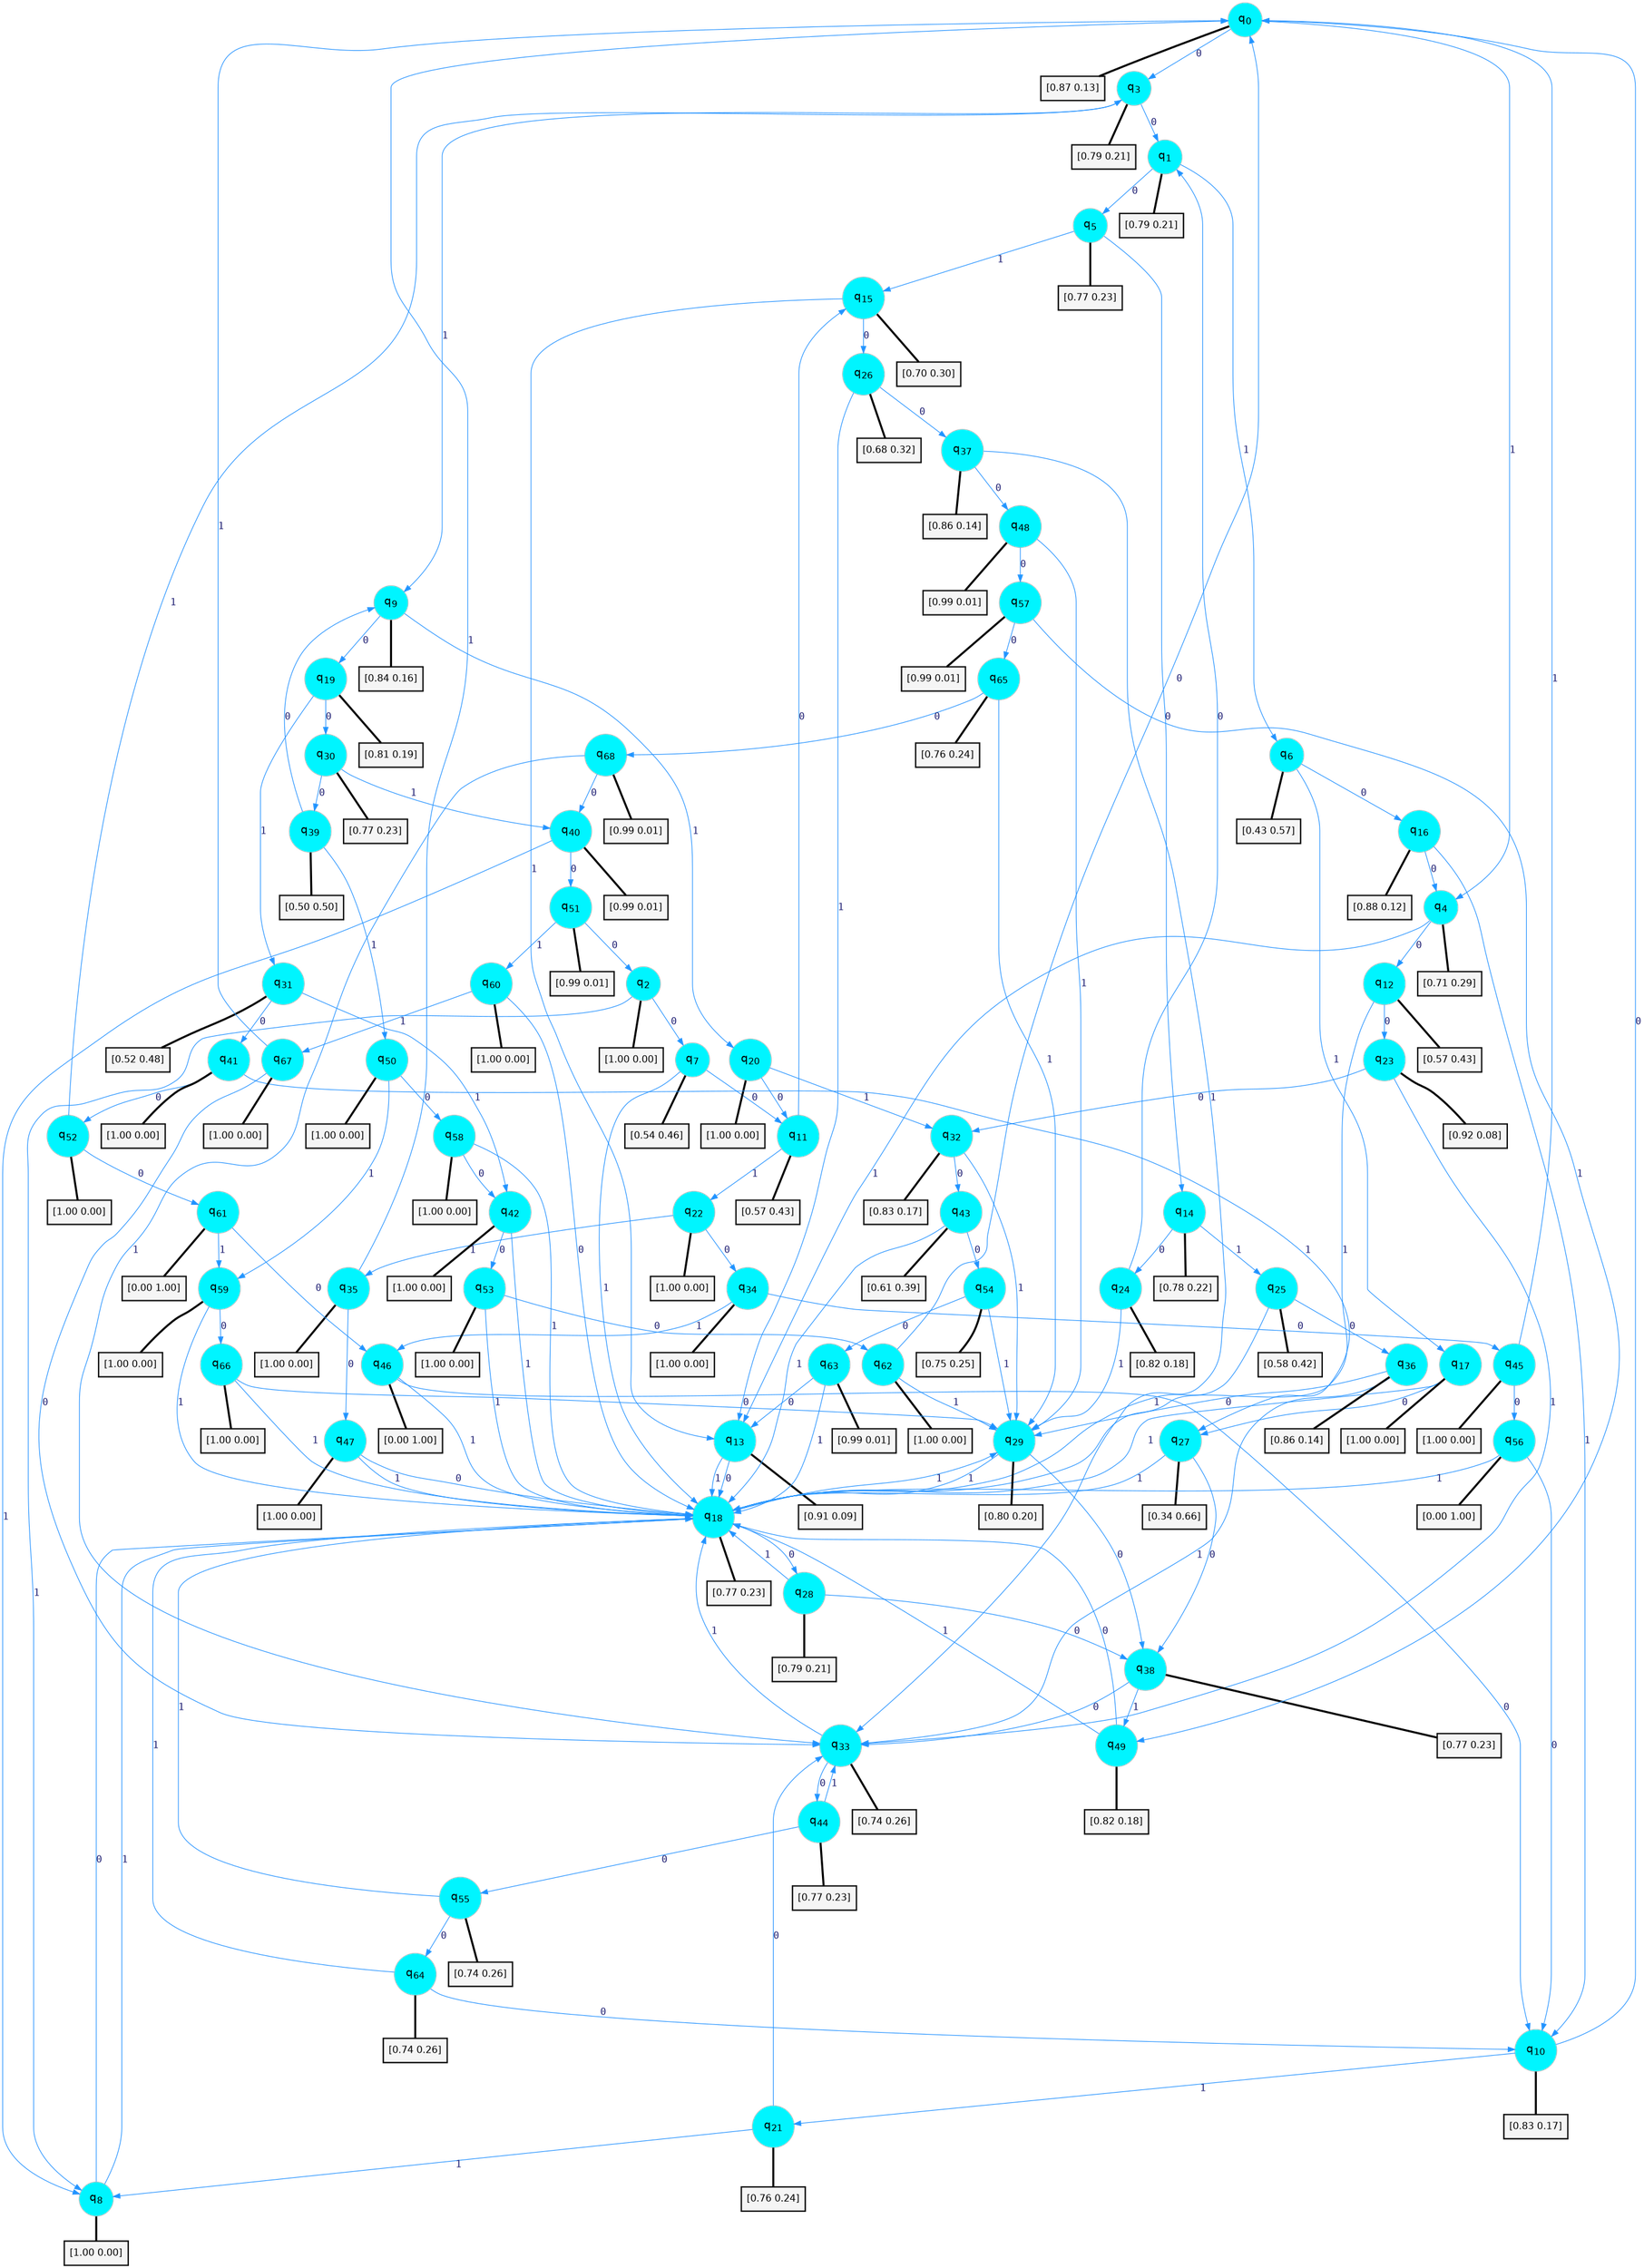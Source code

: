 digraph G {
graph [
bgcolor=transparent, dpi=300, rankdir=TD, size="40,25"];
node [
color=gray, fillcolor=turquoise1, fontcolor=black, fontname=Helvetica, fontsize=16, fontweight=bold, shape=circle, style=filled];
edge [
arrowsize=1, color=dodgerblue1, fontcolor=midnightblue, fontname=courier, fontweight=bold, penwidth=1, style=solid, weight=20];
0[label=<q<SUB>0</SUB>>];
1[label=<q<SUB>1</SUB>>];
2[label=<q<SUB>2</SUB>>];
3[label=<q<SUB>3</SUB>>];
4[label=<q<SUB>4</SUB>>];
5[label=<q<SUB>5</SUB>>];
6[label=<q<SUB>6</SUB>>];
7[label=<q<SUB>7</SUB>>];
8[label=<q<SUB>8</SUB>>];
9[label=<q<SUB>9</SUB>>];
10[label=<q<SUB>10</SUB>>];
11[label=<q<SUB>11</SUB>>];
12[label=<q<SUB>12</SUB>>];
13[label=<q<SUB>13</SUB>>];
14[label=<q<SUB>14</SUB>>];
15[label=<q<SUB>15</SUB>>];
16[label=<q<SUB>16</SUB>>];
17[label=<q<SUB>17</SUB>>];
18[label=<q<SUB>18</SUB>>];
19[label=<q<SUB>19</SUB>>];
20[label=<q<SUB>20</SUB>>];
21[label=<q<SUB>21</SUB>>];
22[label=<q<SUB>22</SUB>>];
23[label=<q<SUB>23</SUB>>];
24[label=<q<SUB>24</SUB>>];
25[label=<q<SUB>25</SUB>>];
26[label=<q<SUB>26</SUB>>];
27[label=<q<SUB>27</SUB>>];
28[label=<q<SUB>28</SUB>>];
29[label=<q<SUB>29</SUB>>];
30[label=<q<SUB>30</SUB>>];
31[label=<q<SUB>31</SUB>>];
32[label=<q<SUB>32</SUB>>];
33[label=<q<SUB>33</SUB>>];
34[label=<q<SUB>34</SUB>>];
35[label=<q<SUB>35</SUB>>];
36[label=<q<SUB>36</SUB>>];
37[label=<q<SUB>37</SUB>>];
38[label=<q<SUB>38</SUB>>];
39[label=<q<SUB>39</SUB>>];
40[label=<q<SUB>40</SUB>>];
41[label=<q<SUB>41</SUB>>];
42[label=<q<SUB>42</SUB>>];
43[label=<q<SUB>43</SUB>>];
44[label=<q<SUB>44</SUB>>];
45[label=<q<SUB>45</SUB>>];
46[label=<q<SUB>46</SUB>>];
47[label=<q<SUB>47</SUB>>];
48[label=<q<SUB>48</SUB>>];
49[label=<q<SUB>49</SUB>>];
50[label=<q<SUB>50</SUB>>];
51[label=<q<SUB>51</SUB>>];
52[label=<q<SUB>52</SUB>>];
53[label=<q<SUB>53</SUB>>];
54[label=<q<SUB>54</SUB>>];
55[label=<q<SUB>55</SUB>>];
56[label=<q<SUB>56</SUB>>];
57[label=<q<SUB>57</SUB>>];
58[label=<q<SUB>58</SUB>>];
59[label=<q<SUB>59</SUB>>];
60[label=<q<SUB>60</SUB>>];
61[label=<q<SUB>61</SUB>>];
62[label=<q<SUB>62</SUB>>];
63[label=<q<SUB>63</SUB>>];
64[label=<q<SUB>64</SUB>>];
65[label=<q<SUB>65</SUB>>];
66[label=<q<SUB>66</SUB>>];
67[label=<q<SUB>67</SUB>>];
68[label=<q<SUB>68</SUB>>];
69[label="[0.87 0.13]", shape=box,fontcolor=black, fontname=Helvetica, fontsize=14, penwidth=2, fillcolor=whitesmoke,color=black];
70[label="[0.79 0.21]", shape=box,fontcolor=black, fontname=Helvetica, fontsize=14, penwidth=2, fillcolor=whitesmoke,color=black];
71[label="[1.00 0.00]", shape=box,fontcolor=black, fontname=Helvetica, fontsize=14, penwidth=2, fillcolor=whitesmoke,color=black];
72[label="[0.79 0.21]", shape=box,fontcolor=black, fontname=Helvetica, fontsize=14, penwidth=2, fillcolor=whitesmoke,color=black];
73[label="[0.71 0.29]", shape=box,fontcolor=black, fontname=Helvetica, fontsize=14, penwidth=2, fillcolor=whitesmoke,color=black];
74[label="[0.77 0.23]", shape=box,fontcolor=black, fontname=Helvetica, fontsize=14, penwidth=2, fillcolor=whitesmoke,color=black];
75[label="[0.43 0.57]", shape=box,fontcolor=black, fontname=Helvetica, fontsize=14, penwidth=2, fillcolor=whitesmoke,color=black];
76[label="[0.54 0.46]", shape=box,fontcolor=black, fontname=Helvetica, fontsize=14, penwidth=2, fillcolor=whitesmoke,color=black];
77[label="[1.00 0.00]", shape=box,fontcolor=black, fontname=Helvetica, fontsize=14, penwidth=2, fillcolor=whitesmoke,color=black];
78[label="[0.84 0.16]", shape=box,fontcolor=black, fontname=Helvetica, fontsize=14, penwidth=2, fillcolor=whitesmoke,color=black];
79[label="[0.83 0.17]", shape=box,fontcolor=black, fontname=Helvetica, fontsize=14, penwidth=2, fillcolor=whitesmoke,color=black];
80[label="[0.57 0.43]", shape=box,fontcolor=black, fontname=Helvetica, fontsize=14, penwidth=2, fillcolor=whitesmoke,color=black];
81[label="[0.57 0.43]", shape=box,fontcolor=black, fontname=Helvetica, fontsize=14, penwidth=2, fillcolor=whitesmoke,color=black];
82[label="[0.91 0.09]", shape=box,fontcolor=black, fontname=Helvetica, fontsize=14, penwidth=2, fillcolor=whitesmoke,color=black];
83[label="[0.78 0.22]", shape=box,fontcolor=black, fontname=Helvetica, fontsize=14, penwidth=2, fillcolor=whitesmoke,color=black];
84[label="[0.70 0.30]", shape=box,fontcolor=black, fontname=Helvetica, fontsize=14, penwidth=2, fillcolor=whitesmoke,color=black];
85[label="[0.88 0.12]", shape=box,fontcolor=black, fontname=Helvetica, fontsize=14, penwidth=2, fillcolor=whitesmoke,color=black];
86[label="[1.00 0.00]", shape=box,fontcolor=black, fontname=Helvetica, fontsize=14, penwidth=2, fillcolor=whitesmoke,color=black];
87[label="[0.77 0.23]", shape=box,fontcolor=black, fontname=Helvetica, fontsize=14, penwidth=2, fillcolor=whitesmoke,color=black];
88[label="[0.81 0.19]", shape=box,fontcolor=black, fontname=Helvetica, fontsize=14, penwidth=2, fillcolor=whitesmoke,color=black];
89[label="[1.00 0.00]", shape=box,fontcolor=black, fontname=Helvetica, fontsize=14, penwidth=2, fillcolor=whitesmoke,color=black];
90[label="[0.76 0.24]", shape=box,fontcolor=black, fontname=Helvetica, fontsize=14, penwidth=2, fillcolor=whitesmoke,color=black];
91[label="[1.00 0.00]", shape=box,fontcolor=black, fontname=Helvetica, fontsize=14, penwidth=2, fillcolor=whitesmoke,color=black];
92[label="[0.92 0.08]", shape=box,fontcolor=black, fontname=Helvetica, fontsize=14, penwidth=2, fillcolor=whitesmoke,color=black];
93[label="[0.82 0.18]", shape=box,fontcolor=black, fontname=Helvetica, fontsize=14, penwidth=2, fillcolor=whitesmoke,color=black];
94[label="[0.58 0.42]", shape=box,fontcolor=black, fontname=Helvetica, fontsize=14, penwidth=2, fillcolor=whitesmoke,color=black];
95[label="[0.68 0.32]", shape=box,fontcolor=black, fontname=Helvetica, fontsize=14, penwidth=2, fillcolor=whitesmoke,color=black];
96[label="[0.34 0.66]", shape=box,fontcolor=black, fontname=Helvetica, fontsize=14, penwidth=2, fillcolor=whitesmoke,color=black];
97[label="[0.79 0.21]", shape=box,fontcolor=black, fontname=Helvetica, fontsize=14, penwidth=2, fillcolor=whitesmoke,color=black];
98[label="[0.80 0.20]", shape=box,fontcolor=black, fontname=Helvetica, fontsize=14, penwidth=2, fillcolor=whitesmoke,color=black];
99[label="[0.77 0.23]", shape=box,fontcolor=black, fontname=Helvetica, fontsize=14, penwidth=2, fillcolor=whitesmoke,color=black];
100[label="[0.52 0.48]", shape=box,fontcolor=black, fontname=Helvetica, fontsize=14, penwidth=2, fillcolor=whitesmoke,color=black];
101[label="[0.83 0.17]", shape=box,fontcolor=black, fontname=Helvetica, fontsize=14, penwidth=2, fillcolor=whitesmoke,color=black];
102[label="[0.74 0.26]", shape=box,fontcolor=black, fontname=Helvetica, fontsize=14, penwidth=2, fillcolor=whitesmoke,color=black];
103[label="[1.00 0.00]", shape=box,fontcolor=black, fontname=Helvetica, fontsize=14, penwidth=2, fillcolor=whitesmoke,color=black];
104[label="[1.00 0.00]", shape=box,fontcolor=black, fontname=Helvetica, fontsize=14, penwidth=2, fillcolor=whitesmoke,color=black];
105[label="[0.86 0.14]", shape=box,fontcolor=black, fontname=Helvetica, fontsize=14, penwidth=2, fillcolor=whitesmoke,color=black];
106[label="[0.86 0.14]", shape=box,fontcolor=black, fontname=Helvetica, fontsize=14, penwidth=2, fillcolor=whitesmoke,color=black];
107[label="[0.77 0.23]", shape=box,fontcolor=black, fontname=Helvetica, fontsize=14, penwidth=2, fillcolor=whitesmoke,color=black];
108[label="[0.50 0.50]", shape=box,fontcolor=black, fontname=Helvetica, fontsize=14, penwidth=2, fillcolor=whitesmoke,color=black];
109[label="[0.99 0.01]", shape=box,fontcolor=black, fontname=Helvetica, fontsize=14, penwidth=2, fillcolor=whitesmoke,color=black];
110[label="[1.00 0.00]", shape=box,fontcolor=black, fontname=Helvetica, fontsize=14, penwidth=2, fillcolor=whitesmoke,color=black];
111[label="[1.00 0.00]", shape=box,fontcolor=black, fontname=Helvetica, fontsize=14, penwidth=2, fillcolor=whitesmoke,color=black];
112[label="[0.61 0.39]", shape=box,fontcolor=black, fontname=Helvetica, fontsize=14, penwidth=2, fillcolor=whitesmoke,color=black];
113[label="[0.77 0.23]", shape=box,fontcolor=black, fontname=Helvetica, fontsize=14, penwidth=2, fillcolor=whitesmoke,color=black];
114[label="[1.00 0.00]", shape=box,fontcolor=black, fontname=Helvetica, fontsize=14, penwidth=2, fillcolor=whitesmoke,color=black];
115[label="[0.00 1.00]", shape=box,fontcolor=black, fontname=Helvetica, fontsize=14, penwidth=2, fillcolor=whitesmoke,color=black];
116[label="[1.00 0.00]", shape=box,fontcolor=black, fontname=Helvetica, fontsize=14, penwidth=2, fillcolor=whitesmoke,color=black];
117[label="[0.99 0.01]", shape=box,fontcolor=black, fontname=Helvetica, fontsize=14, penwidth=2, fillcolor=whitesmoke,color=black];
118[label="[0.82 0.18]", shape=box,fontcolor=black, fontname=Helvetica, fontsize=14, penwidth=2, fillcolor=whitesmoke,color=black];
119[label="[1.00 0.00]", shape=box,fontcolor=black, fontname=Helvetica, fontsize=14, penwidth=2, fillcolor=whitesmoke,color=black];
120[label="[0.99 0.01]", shape=box,fontcolor=black, fontname=Helvetica, fontsize=14, penwidth=2, fillcolor=whitesmoke,color=black];
121[label="[1.00 0.00]", shape=box,fontcolor=black, fontname=Helvetica, fontsize=14, penwidth=2, fillcolor=whitesmoke,color=black];
122[label="[1.00 0.00]", shape=box,fontcolor=black, fontname=Helvetica, fontsize=14, penwidth=2, fillcolor=whitesmoke,color=black];
123[label="[0.75 0.25]", shape=box,fontcolor=black, fontname=Helvetica, fontsize=14, penwidth=2, fillcolor=whitesmoke,color=black];
124[label="[0.74 0.26]", shape=box,fontcolor=black, fontname=Helvetica, fontsize=14, penwidth=2, fillcolor=whitesmoke,color=black];
125[label="[0.00 1.00]", shape=box,fontcolor=black, fontname=Helvetica, fontsize=14, penwidth=2, fillcolor=whitesmoke,color=black];
126[label="[0.99 0.01]", shape=box,fontcolor=black, fontname=Helvetica, fontsize=14, penwidth=2, fillcolor=whitesmoke,color=black];
127[label="[1.00 0.00]", shape=box,fontcolor=black, fontname=Helvetica, fontsize=14, penwidth=2, fillcolor=whitesmoke,color=black];
128[label="[1.00 0.00]", shape=box,fontcolor=black, fontname=Helvetica, fontsize=14, penwidth=2, fillcolor=whitesmoke,color=black];
129[label="[1.00 0.00]", shape=box,fontcolor=black, fontname=Helvetica, fontsize=14, penwidth=2, fillcolor=whitesmoke,color=black];
130[label="[0.00 1.00]", shape=box,fontcolor=black, fontname=Helvetica, fontsize=14, penwidth=2, fillcolor=whitesmoke,color=black];
131[label="[1.00 0.00]", shape=box,fontcolor=black, fontname=Helvetica, fontsize=14, penwidth=2, fillcolor=whitesmoke,color=black];
132[label="[0.99 0.01]", shape=box,fontcolor=black, fontname=Helvetica, fontsize=14, penwidth=2, fillcolor=whitesmoke,color=black];
133[label="[0.74 0.26]", shape=box,fontcolor=black, fontname=Helvetica, fontsize=14, penwidth=2, fillcolor=whitesmoke,color=black];
134[label="[0.76 0.24]", shape=box,fontcolor=black, fontname=Helvetica, fontsize=14, penwidth=2, fillcolor=whitesmoke,color=black];
135[label="[1.00 0.00]", shape=box,fontcolor=black, fontname=Helvetica, fontsize=14, penwidth=2, fillcolor=whitesmoke,color=black];
136[label="[1.00 0.00]", shape=box,fontcolor=black, fontname=Helvetica, fontsize=14, penwidth=2, fillcolor=whitesmoke,color=black];
137[label="[0.99 0.01]", shape=box,fontcolor=black, fontname=Helvetica, fontsize=14, penwidth=2, fillcolor=whitesmoke,color=black];
0->3 [label=0];
0->4 [label=1];
0->69 [arrowhead=none, penwidth=3,color=black];
1->5 [label=0];
1->6 [label=1];
1->70 [arrowhead=none, penwidth=3,color=black];
2->7 [label=0];
2->8 [label=1];
2->71 [arrowhead=none, penwidth=3,color=black];
3->1 [label=0];
3->9 [label=1];
3->72 [arrowhead=none, penwidth=3,color=black];
4->12 [label=0];
4->13 [label=1];
4->73 [arrowhead=none, penwidth=3,color=black];
5->14 [label=0];
5->15 [label=1];
5->74 [arrowhead=none, penwidth=3,color=black];
6->16 [label=0];
6->17 [label=1];
6->75 [arrowhead=none, penwidth=3,color=black];
7->11 [label=0];
7->18 [label=1];
7->76 [arrowhead=none, penwidth=3,color=black];
8->18 [label=0];
8->18 [label=1];
8->77 [arrowhead=none, penwidth=3,color=black];
9->19 [label=0];
9->20 [label=1];
9->78 [arrowhead=none, penwidth=3,color=black];
10->0 [label=0];
10->21 [label=1];
10->79 [arrowhead=none, penwidth=3,color=black];
11->15 [label=0];
11->22 [label=1];
11->80 [arrowhead=none, penwidth=3,color=black];
12->23 [label=0];
12->18 [label=1];
12->81 [arrowhead=none, penwidth=3,color=black];
13->18 [label=0];
13->18 [label=1];
13->82 [arrowhead=none, penwidth=3,color=black];
14->24 [label=0];
14->25 [label=1];
14->83 [arrowhead=none, penwidth=3,color=black];
15->26 [label=0];
15->13 [label=1];
15->84 [arrowhead=none, penwidth=3,color=black];
16->4 [label=0];
16->10 [label=1];
16->85 [arrowhead=none, penwidth=3,color=black];
17->27 [label=0];
17->18 [label=1];
17->86 [arrowhead=none, penwidth=3,color=black];
18->28 [label=0];
18->29 [label=1];
18->87 [arrowhead=none, penwidth=3,color=black];
19->30 [label=0];
19->31 [label=1];
19->88 [arrowhead=none, penwidth=3,color=black];
20->11 [label=0];
20->32 [label=1];
20->89 [arrowhead=none, penwidth=3,color=black];
21->33 [label=0];
21->8 [label=1];
21->90 [arrowhead=none, penwidth=3,color=black];
22->34 [label=0];
22->35 [label=1];
22->91 [arrowhead=none, penwidth=3,color=black];
23->32 [label=0];
23->33 [label=1];
23->92 [arrowhead=none, penwidth=3,color=black];
24->1 [label=0];
24->29 [label=1];
24->93 [arrowhead=none, penwidth=3,color=black];
25->36 [label=0];
25->18 [label=1];
25->94 [arrowhead=none, penwidth=3,color=black];
26->37 [label=0];
26->13 [label=1];
26->95 [arrowhead=none, penwidth=3,color=black];
27->38 [label=0];
27->18 [label=1];
27->96 [arrowhead=none, penwidth=3,color=black];
28->38 [label=0];
28->18 [label=1];
28->97 [arrowhead=none, penwidth=3,color=black];
29->38 [label=0];
29->18 [label=1];
29->98 [arrowhead=none, penwidth=3,color=black];
30->39 [label=0];
30->40 [label=1];
30->99 [arrowhead=none, penwidth=3,color=black];
31->41 [label=0];
31->42 [label=1];
31->100 [arrowhead=none, penwidth=3,color=black];
32->43 [label=0];
32->29 [label=1];
32->101 [arrowhead=none, penwidth=3,color=black];
33->44 [label=0];
33->18 [label=1];
33->102 [arrowhead=none, penwidth=3,color=black];
34->45 [label=0];
34->46 [label=1];
34->103 [arrowhead=none, penwidth=3,color=black];
35->47 [label=0];
35->0 [label=1];
35->104 [arrowhead=none, penwidth=3,color=black];
36->29 [label=0];
36->33 [label=1];
36->105 [arrowhead=none, penwidth=3,color=black];
37->48 [label=0];
37->33 [label=1];
37->106 [arrowhead=none, penwidth=3,color=black];
38->33 [label=0];
38->49 [label=1];
38->107 [arrowhead=none, penwidth=3,color=black];
39->9 [label=0];
39->50 [label=1];
39->108 [arrowhead=none, penwidth=3,color=black];
40->51 [label=0];
40->8 [label=1];
40->109 [arrowhead=none, penwidth=3,color=black];
41->52 [label=0];
41->27 [label=1];
41->110 [arrowhead=none, penwidth=3,color=black];
42->53 [label=0];
42->18 [label=1];
42->111 [arrowhead=none, penwidth=3,color=black];
43->54 [label=0];
43->18 [label=1];
43->112 [arrowhead=none, penwidth=3,color=black];
44->55 [label=0];
44->33 [label=1];
44->113 [arrowhead=none, penwidth=3,color=black];
45->56 [label=0];
45->0 [label=1];
45->114 [arrowhead=none, penwidth=3,color=black];
46->10 [label=0];
46->18 [label=1];
46->115 [arrowhead=none, penwidth=3,color=black];
47->18 [label=0];
47->18 [label=1];
47->116 [arrowhead=none, penwidth=3,color=black];
48->57 [label=0];
48->29 [label=1];
48->117 [arrowhead=none, penwidth=3,color=black];
49->18 [label=0];
49->18 [label=1];
49->118 [arrowhead=none, penwidth=3,color=black];
50->58 [label=0];
50->59 [label=1];
50->119 [arrowhead=none, penwidth=3,color=black];
51->2 [label=0];
51->60 [label=1];
51->120 [arrowhead=none, penwidth=3,color=black];
52->61 [label=0];
52->3 [label=1];
52->121 [arrowhead=none, penwidth=3,color=black];
53->62 [label=0];
53->18 [label=1];
53->122 [arrowhead=none, penwidth=3,color=black];
54->63 [label=0];
54->29 [label=1];
54->123 [arrowhead=none, penwidth=3,color=black];
55->64 [label=0];
55->18 [label=1];
55->124 [arrowhead=none, penwidth=3,color=black];
56->10 [label=0];
56->18 [label=1];
56->125 [arrowhead=none, penwidth=3,color=black];
57->65 [label=0];
57->49 [label=1];
57->126 [arrowhead=none, penwidth=3,color=black];
58->42 [label=0];
58->18 [label=1];
58->127 [arrowhead=none, penwidth=3,color=black];
59->66 [label=0];
59->18 [label=1];
59->128 [arrowhead=none, penwidth=3,color=black];
60->18 [label=0];
60->67 [label=1];
60->129 [arrowhead=none, penwidth=3,color=black];
61->46 [label=0];
61->59 [label=1];
61->130 [arrowhead=none, penwidth=3,color=black];
62->0 [label=0];
62->29 [label=1];
62->131 [arrowhead=none, penwidth=3,color=black];
63->13 [label=0];
63->18 [label=1];
63->132 [arrowhead=none, penwidth=3,color=black];
64->10 [label=0];
64->18 [label=1];
64->133 [arrowhead=none, penwidth=3,color=black];
65->68 [label=0];
65->29 [label=1];
65->134 [arrowhead=none, penwidth=3,color=black];
66->29 [label=0];
66->18 [label=1];
66->135 [arrowhead=none, penwidth=3,color=black];
67->33 [label=0];
67->0 [label=1];
67->136 [arrowhead=none, penwidth=3,color=black];
68->40 [label=0];
68->33 [label=1];
68->137 [arrowhead=none, penwidth=3,color=black];
}
